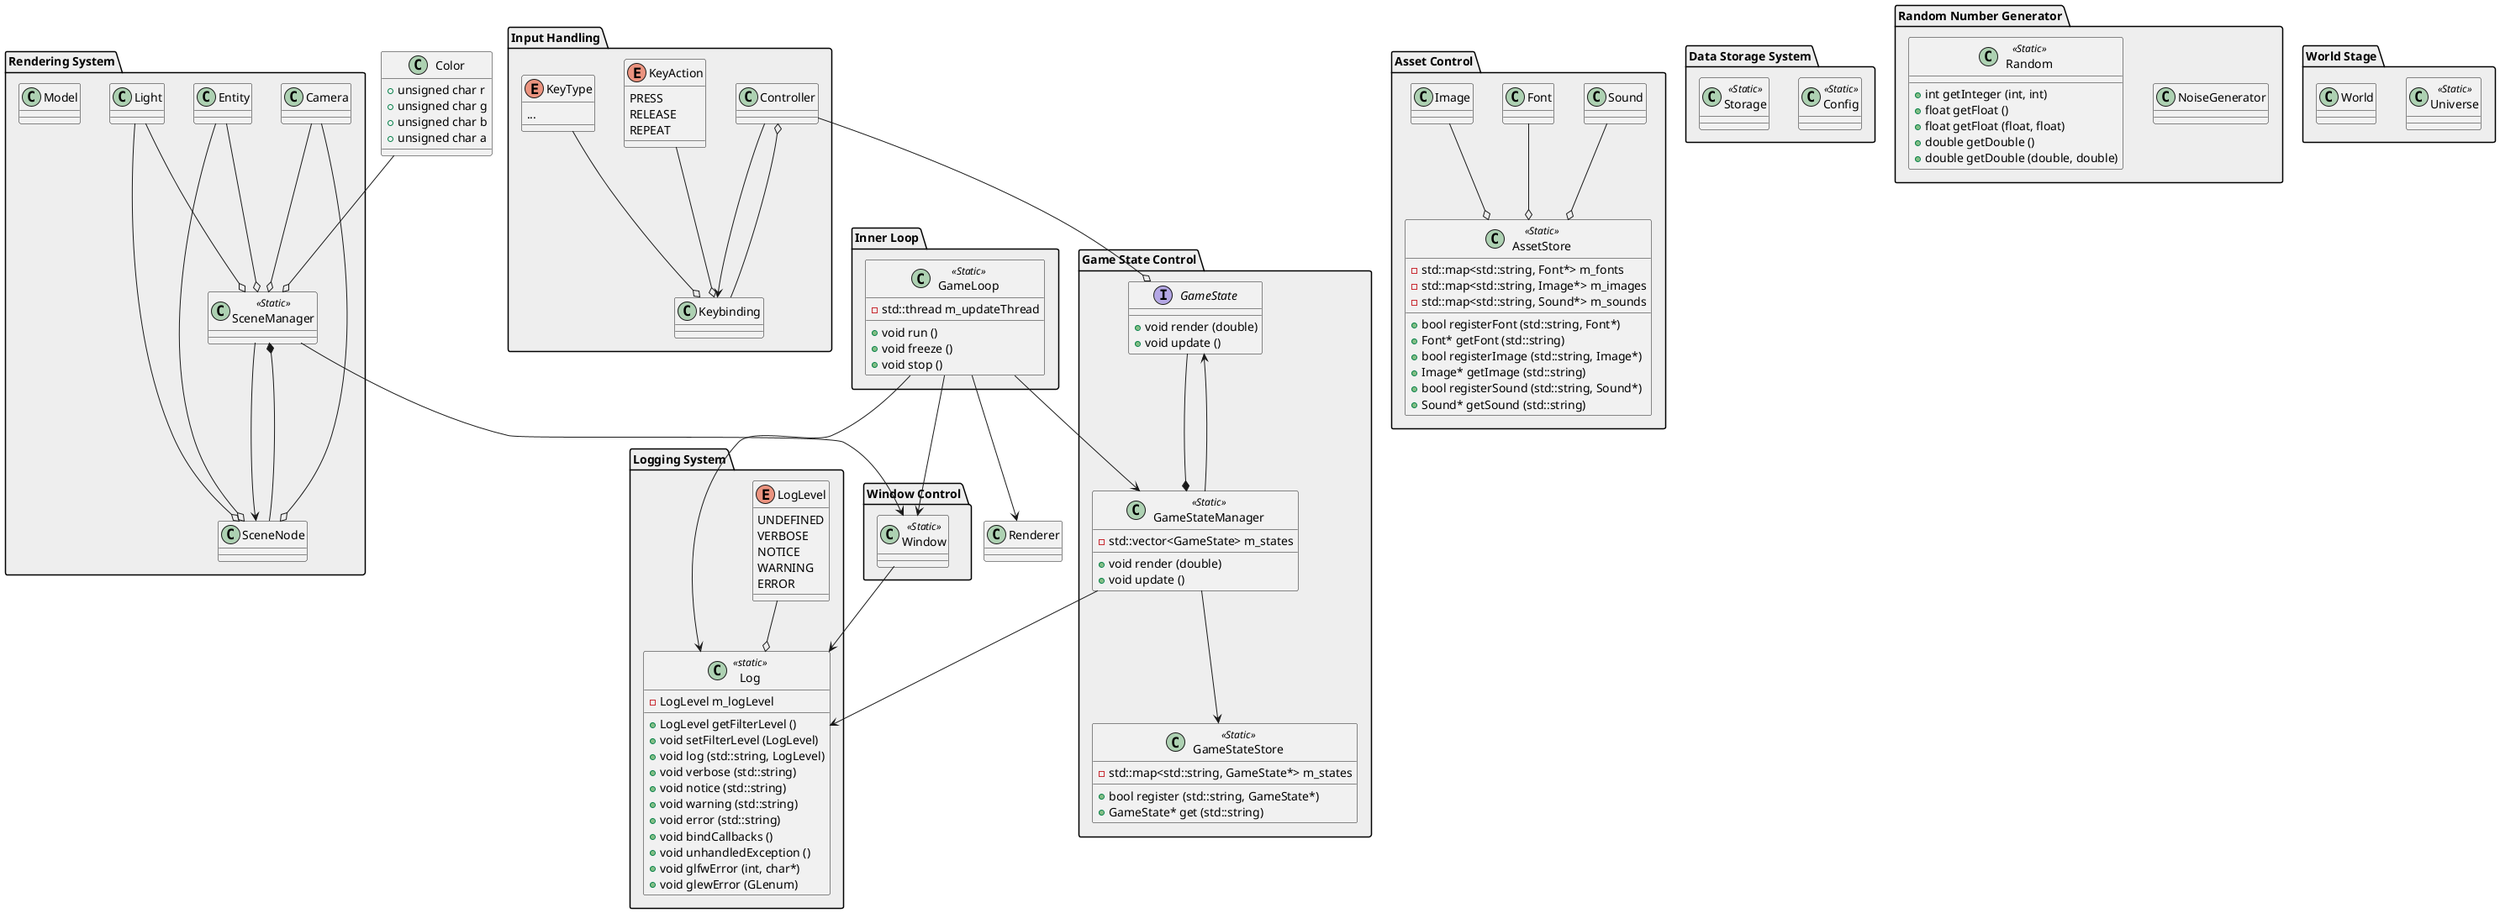 @startuml

' -- GAME ENGINE CLASSES -- '

package "Asset Control" #eeeeee {

    class AssetStore <<Static>> {
        - std::map<std::string, Font*> m_fonts
        - std::map<std::string, Image*> m_images
        - std::map<std::string, Sound*> m_sounds
        + bool registerFont (std::string, Font*)
        + Font* getFont (std::string)
        + bool registerImage (std::string, Image*)
        + Image* getImage (std::string)
        + bool registerSound (std::string, Sound*)
        + Sound* getSound (std::string)
    }

    class Font {

    }

    class Image {

    }

    class Sound {

    }

}

package "Data Storage System" #eeeeee {

    class Config <<Static>> {

    }

    class Storage <<Static>> {

    }

}

package "Game State Control" #eeeeee {

    interface GameState {
        + void render (double)
        + void update ()
    }

    class GameStateManager <<Static>> {
        - std::vector<GameState> m_states
        + void render (double)
        + void update ()
    }

    class GameStateStore <<Static>> {
        - std::map<std::string, GameState*> m_states
        + bool register (std::string, GameState*)
        + GameState* get (std::string)
    }

}

package "Inner Loop" #eeeeee {

    class GameLoop <<Static>> {
        - std::thread m_updateThread
        + void run ()
        + void freeze ()
        + void stop ()
    }

}

package "Input Handling" #eeeeee {

    class Controller {

    }

    class Keybinding {

    }

    enum KeyAction {
        PRESS
        RELEASE
        REPEAT
    }

    enum KeyType {
        ...
    }

}

package "Logging System" #eeeeee {

    class Log <<static>> {
        - LogLevel m_logLevel
        + LogLevel getFilterLevel ()
        + void setFilterLevel (LogLevel)
        + void log (std::string, LogLevel)
        + void verbose (std::string)
        + void notice (std::string)
        + void warning (std::string)
        + void error (std::string)
        + void bindCallbacks ()
        + void unhandledException ()
        + void glfwError (int, char*)
        + void glewError (GLenum)
    }

    enum LogLevel {
        UNDEFINED
        VERBOSE
        NOTICE
        WARNING
        ERROR
    }

}

package "Random Number Generator" #eeeeee {

    class NoiseGenerator {

    }

    class Random <<Static>> {
        + int getInteger (int, int)
        + float getFloat ()
        + float getFloat (float, float)
        + double getDouble ()
        + double getDouble (double, double)
    }

}

package "Rendering System" #eeeeee {

    class Camera {

    }

    class Entity {

    }

    class Light {

    }

    class Model {

    }

    class SceneManager <<Static>> {

    }

    class SceneNode {

    }

}

package "Window Control" #eeeeee {

    class Window <<Static>> {

    }

}

package "World Stage" #eeeeee {

    class Universe <<Static>> {

    }

    class World {

    }

}

class Color {
    + unsigned char r
    + unsigned char g
    + unsigned char b
    + unsigned char a
}

' -- GAME ENGINE PATHS -- '
Font --o AssetStore
Image --o AssetStore
Sound --o AssetStore
GameState --* GameStateManager
GameStateManager --> GameStateStore
GameStateManager --> GameState
GameLoop --> Window
GameLoop --> GameStateManager
GameLoop --> Renderer
Controller --o GameState
Keybinding --o Controller
Controller --> Keybinding
KeyAction --o Keybinding
KeyType --o Keybinding
LogLevel --o Log
GameStateManager --> Log
GameLoop --> Log
Window --> Log
SceneManager --> Window
Color --o SceneManager
SceneNode --* SceneManager
SceneManager --> SceneNode
Camera --o SceneManager
Camera --o SceneNode
Entity --o SceneManager
Entity --o SceneNode
Light --o SceneManager
Light --o SceneNode

@enduml
